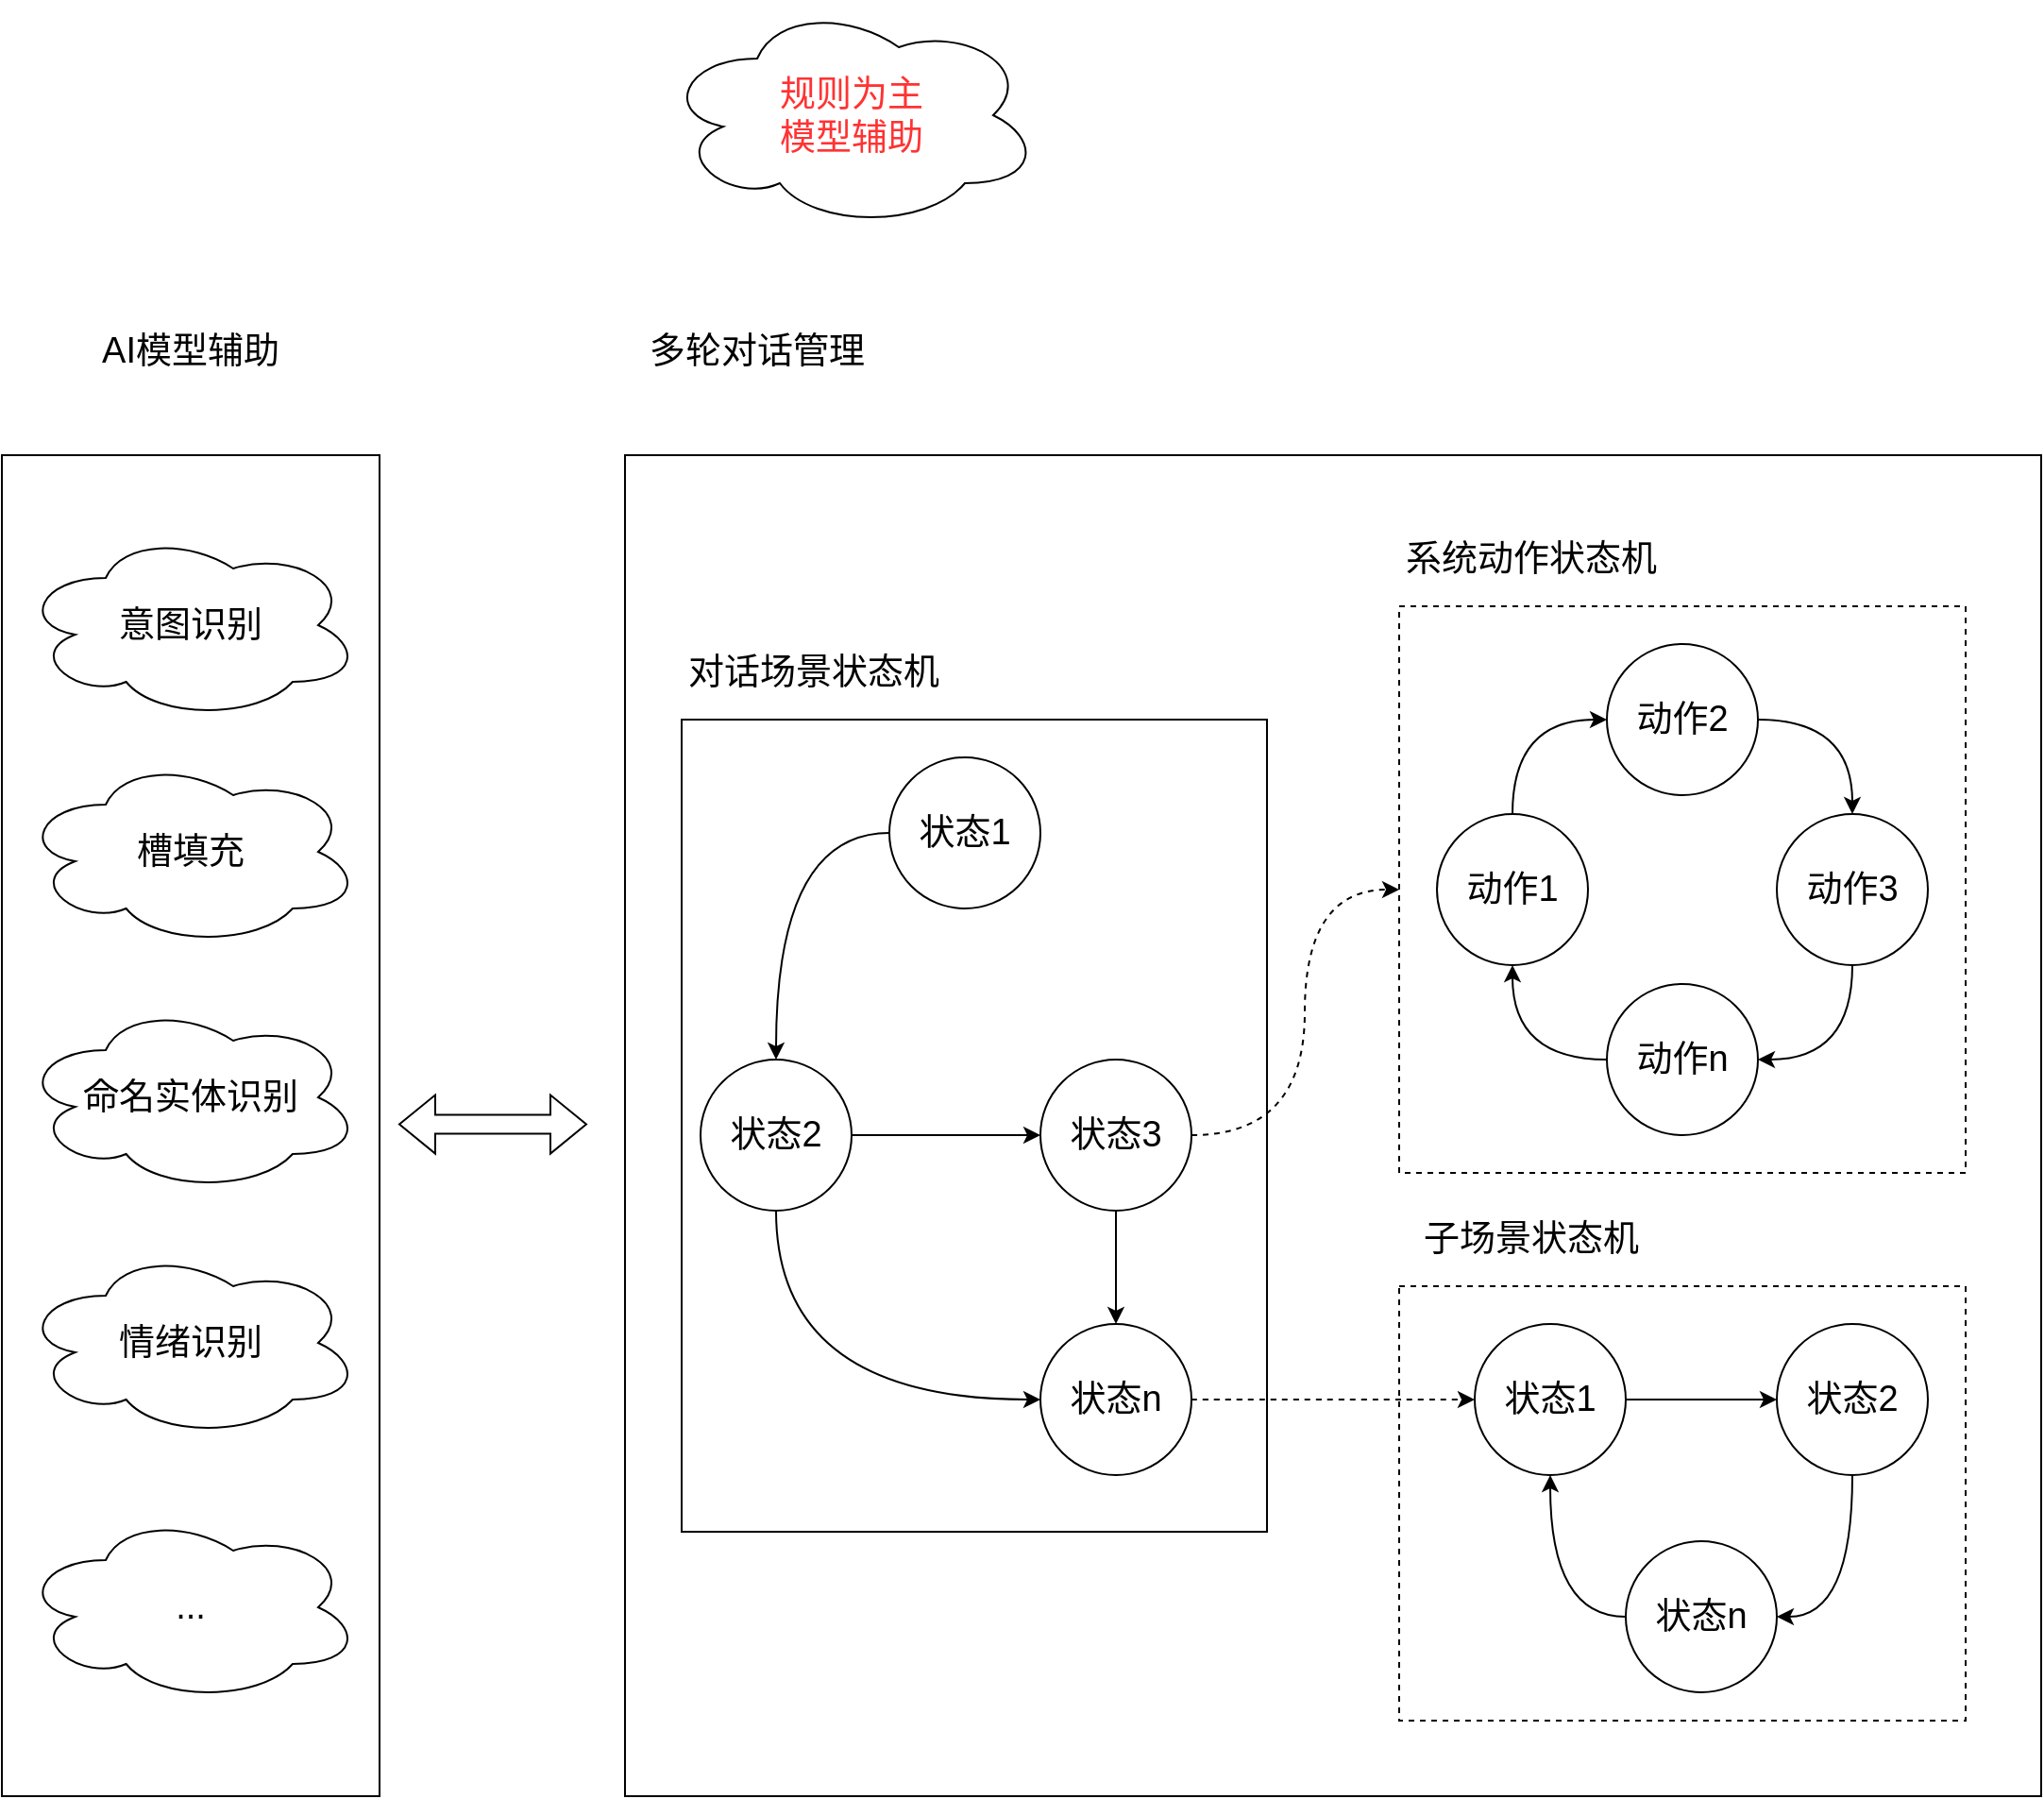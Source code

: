 <mxfile version="16.0.3" type="github">
  <diagram id="rdF5DC8ADCqOEM-56Y4E" name="第 1 页">
    <mxGraphModel dx="1577" dy="1075" grid="1" gridSize="10" guides="1" tooltips="1" connect="1" arrows="1" fold="1" page="1" pageScale="1" pageWidth="827" pageHeight="1169" math="0" shadow="0">
      <root>
        <mxCell id="0" />
        <mxCell id="1" parent="0" />
        <mxCell id="FymUpO2ddn1shdIVuSi2-6" style="edgeStyle=orthogonalEdgeStyle;rounded=0;orthogonalLoop=1;jettySize=auto;html=1;exitX=0;exitY=0.5;exitDx=0;exitDy=0;entryX=0.5;entryY=0;entryDx=0;entryDy=0;fontSize=19;curved=1;" edge="1" parent="1" source="FymUpO2ddn1shdIVuSi2-1" target="FymUpO2ddn1shdIVuSi2-3">
          <mxGeometry relative="1" as="geometry">
            <Array as="points">
              <mxPoint x="480" y="500" />
            </Array>
          </mxGeometry>
        </mxCell>
        <mxCell id="FymUpO2ddn1shdIVuSi2-1" value="&lt;font style=&quot;font-size: 19px&quot;&gt;状态1&lt;/font&gt;" style="ellipse;whiteSpace=wrap;html=1;aspect=fixed;" vertex="1" parent="1">
          <mxGeometry x="540" y="460" width="80" height="80" as="geometry" />
        </mxCell>
        <mxCell id="FymUpO2ddn1shdIVuSi2-7" style="edgeStyle=orthogonalEdgeStyle;curved=1;rounded=0;orthogonalLoop=1;jettySize=auto;html=1;exitX=1;exitY=0.5;exitDx=0;exitDy=0;entryX=0;entryY=0.5;entryDx=0;entryDy=0;fontSize=19;" edge="1" parent="1" source="FymUpO2ddn1shdIVuSi2-3" target="FymUpO2ddn1shdIVuSi2-4">
          <mxGeometry relative="1" as="geometry" />
        </mxCell>
        <mxCell id="FymUpO2ddn1shdIVuSi2-9" style="edgeStyle=orthogonalEdgeStyle;curved=1;rounded=0;orthogonalLoop=1;jettySize=auto;html=1;exitX=0.5;exitY=1;exitDx=0;exitDy=0;entryX=0;entryY=0.5;entryDx=0;entryDy=0;fontSize=19;" edge="1" parent="1" source="FymUpO2ddn1shdIVuSi2-3" target="FymUpO2ddn1shdIVuSi2-5">
          <mxGeometry relative="1" as="geometry" />
        </mxCell>
        <mxCell id="FymUpO2ddn1shdIVuSi2-3" value="&lt;font style=&quot;font-size: 19px&quot;&gt;状态2&lt;/font&gt;" style="ellipse;whiteSpace=wrap;html=1;aspect=fixed;" vertex="1" parent="1">
          <mxGeometry x="440" y="620" width="80" height="80" as="geometry" />
        </mxCell>
        <mxCell id="FymUpO2ddn1shdIVuSi2-8" style="edgeStyle=orthogonalEdgeStyle;curved=1;rounded=0;orthogonalLoop=1;jettySize=auto;html=1;exitX=0.5;exitY=1;exitDx=0;exitDy=0;entryX=0.5;entryY=0;entryDx=0;entryDy=0;fontSize=19;" edge="1" parent="1" source="FymUpO2ddn1shdIVuSi2-4" target="FymUpO2ddn1shdIVuSi2-5">
          <mxGeometry relative="1" as="geometry" />
        </mxCell>
        <mxCell id="FymUpO2ddn1shdIVuSi2-24" style="edgeStyle=orthogonalEdgeStyle;curved=1;rounded=0;orthogonalLoop=1;jettySize=auto;html=1;exitX=1;exitY=0.5;exitDx=0;exitDy=0;dashed=1;fontSize=19;" edge="1" parent="1" source="FymUpO2ddn1shdIVuSi2-4" target="FymUpO2ddn1shdIVuSi2-26">
          <mxGeometry relative="1" as="geometry">
            <mxPoint x="790" y="530" as="targetPoint" />
            <Array as="points">
              <mxPoint x="760" y="660" />
              <mxPoint x="760" y="530" />
            </Array>
          </mxGeometry>
        </mxCell>
        <mxCell id="FymUpO2ddn1shdIVuSi2-4" value="&lt;font style=&quot;font-size: 19px&quot;&gt;状态3&lt;/font&gt;" style="ellipse;whiteSpace=wrap;html=1;aspect=fixed;" vertex="1" parent="1">
          <mxGeometry x="620" y="620" width="80" height="80" as="geometry" />
        </mxCell>
        <mxCell id="FymUpO2ddn1shdIVuSi2-33" style="edgeStyle=orthogonalEdgeStyle;curved=1;rounded=0;orthogonalLoop=1;jettySize=auto;html=1;exitX=1;exitY=0.5;exitDx=0;exitDy=0;entryX=0;entryY=0.5;entryDx=0;entryDy=0;fontSize=19;dashed=1;" edge="1" parent="1" source="FymUpO2ddn1shdIVuSi2-5" target="FymUpO2ddn1shdIVuSi2-25">
          <mxGeometry relative="1" as="geometry" />
        </mxCell>
        <mxCell id="FymUpO2ddn1shdIVuSi2-5" value="&lt;font style=&quot;font-size: 19px&quot;&gt;状态n&lt;/font&gt;" style="ellipse;whiteSpace=wrap;html=1;aspect=fixed;" vertex="1" parent="1">
          <mxGeometry x="620" y="760" width="80" height="80" as="geometry" />
        </mxCell>
        <mxCell id="FymUpO2ddn1shdIVuSi2-17" style="edgeStyle=orthogonalEdgeStyle;curved=1;rounded=0;orthogonalLoop=1;jettySize=auto;html=1;exitX=0.5;exitY=0;exitDx=0;exitDy=0;entryX=0;entryY=0.5;entryDx=0;entryDy=0;fontSize=19;" edge="1" parent="1" source="FymUpO2ddn1shdIVuSi2-10" target="FymUpO2ddn1shdIVuSi2-16">
          <mxGeometry relative="1" as="geometry" />
        </mxCell>
        <mxCell id="FymUpO2ddn1shdIVuSi2-10" value="&lt;font style=&quot;font-size: 19px&quot;&gt;动作1&lt;/font&gt;" style="ellipse;whiteSpace=wrap;html=1;aspect=fixed;" vertex="1" parent="1">
          <mxGeometry x="830" y="490" width="80" height="80" as="geometry" />
        </mxCell>
        <mxCell id="FymUpO2ddn1shdIVuSi2-14" style="edgeStyle=orthogonalEdgeStyle;curved=1;rounded=0;orthogonalLoop=1;jettySize=auto;html=1;exitX=0.5;exitY=1;exitDx=0;exitDy=0;entryX=1;entryY=0.5;entryDx=0;entryDy=0;fontSize=19;" edge="1" parent="1" source="FymUpO2ddn1shdIVuSi2-11" target="FymUpO2ddn1shdIVuSi2-12">
          <mxGeometry relative="1" as="geometry" />
        </mxCell>
        <mxCell id="FymUpO2ddn1shdIVuSi2-11" value="&lt;font style=&quot;font-size: 19px&quot;&gt;动作3&lt;/font&gt;" style="ellipse;whiteSpace=wrap;html=1;aspect=fixed;" vertex="1" parent="1">
          <mxGeometry x="1010" y="490" width="80" height="80" as="geometry" />
        </mxCell>
        <mxCell id="FymUpO2ddn1shdIVuSi2-15" style="edgeStyle=orthogonalEdgeStyle;curved=1;rounded=0;orthogonalLoop=1;jettySize=auto;html=1;exitX=0;exitY=0.5;exitDx=0;exitDy=0;fontSize=19;" edge="1" parent="1" source="FymUpO2ddn1shdIVuSi2-12" target="FymUpO2ddn1shdIVuSi2-10">
          <mxGeometry relative="1" as="geometry" />
        </mxCell>
        <mxCell id="FymUpO2ddn1shdIVuSi2-12" value="&lt;font style=&quot;font-size: 19px&quot;&gt;动作n&lt;/font&gt;" style="ellipse;whiteSpace=wrap;html=1;aspect=fixed;" vertex="1" parent="1">
          <mxGeometry x="920" y="580" width="80" height="80" as="geometry" />
        </mxCell>
        <mxCell id="FymUpO2ddn1shdIVuSi2-18" style="edgeStyle=orthogonalEdgeStyle;curved=1;rounded=0;orthogonalLoop=1;jettySize=auto;html=1;exitX=1;exitY=0.5;exitDx=0;exitDy=0;fontSize=19;" edge="1" parent="1" source="FymUpO2ddn1shdIVuSi2-16" target="FymUpO2ddn1shdIVuSi2-11">
          <mxGeometry relative="1" as="geometry" />
        </mxCell>
        <mxCell id="FymUpO2ddn1shdIVuSi2-16" value="&lt;font style=&quot;font-size: 19px&quot;&gt;动作2&lt;/font&gt;" style="ellipse;whiteSpace=wrap;html=1;aspect=fixed;" vertex="1" parent="1">
          <mxGeometry x="920" y="400" width="80" height="80" as="geometry" />
        </mxCell>
        <mxCell id="FymUpO2ddn1shdIVuSi2-20" value="系统动作状态机" style="text;html=1;strokeColor=none;fillColor=none;align=center;verticalAlign=middle;whiteSpace=wrap;rounded=0;dashed=1;fontSize=19;" vertex="1" parent="1">
          <mxGeometry x="810" y="340" width="140" height="30" as="geometry" />
        </mxCell>
        <mxCell id="FymUpO2ddn1shdIVuSi2-21" value="对话场景状态机" style="text;html=1;strokeColor=none;fillColor=none;align=center;verticalAlign=middle;whiteSpace=wrap;rounded=0;dashed=1;fontSize=19;" vertex="1" parent="1">
          <mxGeometry x="430" y="400" width="140" height="30" as="geometry" />
        </mxCell>
        <mxCell id="FymUpO2ddn1shdIVuSi2-29" style="edgeStyle=orthogonalEdgeStyle;curved=1;rounded=0;orthogonalLoop=1;jettySize=auto;html=1;exitX=1;exitY=0.5;exitDx=0;exitDy=0;fontSize=19;" edge="1" parent="1" source="FymUpO2ddn1shdIVuSi2-25" target="FymUpO2ddn1shdIVuSi2-27">
          <mxGeometry relative="1" as="geometry" />
        </mxCell>
        <mxCell id="FymUpO2ddn1shdIVuSi2-25" value="&lt;span style=&quot;font-size: 19px&quot;&gt;状态1&lt;/span&gt;" style="ellipse;whiteSpace=wrap;html=1;aspect=fixed;" vertex="1" parent="1">
          <mxGeometry x="850" y="760" width="80" height="80" as="geometry" />
        </mxCell>
        <mxCell id="FymUpO2ddn1shdIVuSi2-26" value="" style="rounded=0;whiteSpace=wrap;html=1;fontSize=19;fillColor=none;dashed=1;" vertex="1" parent="1">
          <mxGeometry x="810" y="380" width="300" height="300" as="geometry" />
        </mxCell>
        <mxCell id="FymUpO2ddn1shdIVuSi2-30" style="edgeStyle=orthogonalEdgeStyle;curved=1;rounded=0;orthogonalLoop=1;jettySize=auto;html=1;exitX=0.5;exitY=1;exitDx=0;exitDy=0;entryX=1;entryY=0.5;entryDx=0;entryDy=0;fontSize=19;" edge="1" parent="1" source="FymUpO2ddn1shdIVuSi2-27" target="FymUpO2ddn1shdIVuSi2-28">
          <mxGeometry relative="1" as="geometry" />
        </mxCell>
        <mxCell id="FymUpO2ddn1shdIVuSi2-27" value="&lt;span style=&quot;font-size: 19px&quot;&gt;状态2&lt;/span&gt;" style="ellipse;whiteSpace=wrap;html=1;aspect=fixed;" vertex="1" parent="1">
          <mxGeometry x="1010" y="760" width="80" height="80" as="geometry" />
        </mxCell>
        <mxCell id="FymUpO2ddn1shdIVuSi2-31" style="edgeStyle=orthogonalEdgeStyle;curved=1;rounded=0;orthogonalLoop=1;jettySize=auto;html=1;exitX=0;exitY=0.5;exitDx=0;exitDy=0;entryX=0.5;entryY=1;entryDx=0;entryDy=0;fontSize=19;" edge="1" parent="1" source="FymUpO2ddn1shdIVuSi2-28" target="FymUpO2ddn1shdIVuSi2-25">
          <mxGeometry relative="1" as="geometry" />
        </mxCell>
        <mxCell id="FymUpO2ddn1shdIVuSi2-28" value="&lt;span style=&quot;font-size: 19px&quot;&gt;状态n&lt;/span&gt;" style="ellipse;whiteSpace=wrap;html=1;aspect=fixed;" vertex="1" parent="1">
          <mxGeometry x="930" y="875" width="80" height="80" as="geometry" />
        </mxCell>
        <mxCell id="FymUpO2ddn1shdIVuSi2-32" value="" style="rounded=0;whiteSpace=wrap;html=1;fontSize=19;fillColor=none;dashed=1;" vertex="1" parent="1">
          <mxGeometry x="810" y="740" width="300" height="230" as="geometry" />
        </mxCell>
        <mxCell id="FymUpO2ddn1shdIVuSi2-34" value="" style="rounded=0;whiteSpace=wrap;html=1;fontSize=19;fillColor=none;" vertex="1" parent="1">
          <mxGeometry x="430" y="440" width="310" height="430" as="geometry" />
        </mxCell>
        <mxCell id="FymUpO2ddn1shdIVuSi2-35" value="子场景状态机" style="text;html=1;strokeColor=none;fillColor=none;align=center;verticalAlign=middle;whiteSpace=wrap;rounded=0;dashed=1;fontSize=19;" vertex="1" parent="1">
          <mxGeometry x="810" y="700" width="140" height="30" as="geometry" />
        </mxCell>
        <mxCell id="FymUpO2ddn1shdIVuSi2-36" value="意图识别" style="ellipse;shape=cloud;whiteSpace=wrap;html=1;fontSize=19;fillColor=none;" vertex="1" parent="1">
          <mxGeometry x="80" y="340" width="180" height="100" as="geometry" />
        </mxCell>
        <mxCell id="FymUpO2ddn1shdIVuSi2-39" value="槽填充" style="ellipse;shape=cloud;whiteSpace=wrap;html=1;fontSize=19;fillColor=none;" vertex="1" parent="1">
          <mxGeometry x="80" y="460" width="180" height="100" as="geometry" />
        </mxCell>
        <mxCell id="FymUpO2ddn1shdIVuSi2-40" value="命名实体识别" style="ellipse;shape=cloud;whiteSpace=wrap;html=1;fontSize=19;fillColor=none;" vertex="1" parent="1">
          <mxGeometry x="80" y="590" width="180" height="100" as="geometry" />
        </mxCell>
        <mxCell id="FymUpO2ddn1shdIVuSi2-41" value="情绪识别" style="ellipse;shape=cloud;whiteSpace=wrap;html=1;fontSize=19;fillColor=none;" vertex="1" parent="1">
          <mxGeometry x="80" y="720" width="180" height="100" as="geometry" />
        </mxCell>
        <mxCell id="FymUpO2ddn1shdIVuSi2-42" value="..." style="ellipse;shape=cloud;whiteSpace=wrap;html=1;fontSize=19;fillColor=none;" vertex="1" parent="1">
          <mxGeometry x="80" y="860" width="180" height="100" as="geometry" />
        </mxCell>
        <mxCell id="FymUpO2ddn1shdIVuSi2-45" value="" style="shape=flexArrow;endArrow=classic;startArrow=classic;html=1;rounded=0;fontSize=19;curved=1;" edge="1" parent="1">
          <mxGeometry width="100" height="100" relative="1" as="geometry">
            <mxPoint x="280" y="654.29" as="sourcePoint" />
            <mxPoint x="380" y="654.29" as="targetPoint" />
          </mxGeometry>
        </mxCell>
        <mxCell id="FymUpO2ddn1shdIVuSi2-46" value="AI模型辅助" style="text;html=1;strokeColor=none;fillColor=none;align=center;verticalAlign=middle;whiteSpace=wrap;rounded=0;dashed=1;fontSize=19;" vertex="1" parent="1">
          <mxGeometry x="100" y="230" width="140" height="30" as="geometry" />
        </mxCell>
        <mxCell id="FymUpO2ddn1shdIVuSi2-48" value="多轮对话管理" style="text;html=1;strokeColor=none;fillColor=none;align=center;verticalAlign=middle;whiteSpace=wrap;rounded=0;dashed=1;fontSize=19;" vertex="1" parent="1">
          <mxGeometry x="400" y="230" width="140" height="30" as="geometry" />
        </mxCell>
        <mxCell id="FymUpO2ddn1shdIVuSi2-51" value="" style="rounded=0;whiteSpace=wrap;html=1;fontSize=19;fillColor=none;" vertex="1" parent="1">
          <mxGeometry x="70" y="300" width="200" height="710" as="geometry" />
        </mxCell>
        <mxCell id="FymUpO2ddn1shdIVuSi2-52" value="&lt;font color=&quot;#ff3333&quot;&gt;规则为主&lt;br&gt;模型辅助&lt;/font&gt;" style="ellipse;shape=cloud;whiteSpace=wrap;html=1;fontSize=19;fillColor=none;" vertex="1" parent="1">
          <mxGeometry x="420" y="60" width="200" height="120" as="geometry" />
        </mxCell>
        <mxCell id="FymUpO2ddn1shdIVuSi2-53" value="" style="rounded=0;whiteSpace=wrap;html=1;fontSize=19;fillColor=none;" vertex="1" parent="1">
          <mxGeometry x="400" y="300" width="750" height="710" as="geometry" />
        </mxCell>
      </root>
    </mxGraphModel>
  </diagram>
</mxfile>
